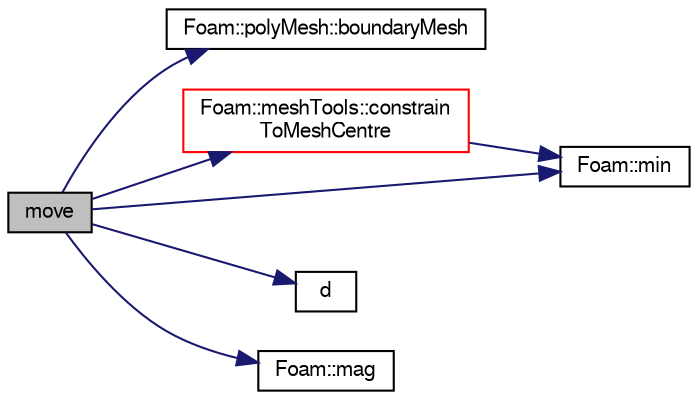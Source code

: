 digraph "move"
{
  bgcolor="transparent";
  edge [fontname="FreeSans",fontsize="10",labelfontname="FreeSans",labelfontsize="10"];
  node [fontname="FreeSans",fontsize="10",shape=record];
  rankdir="LR";
  Node277 [label="move",height=0.2,width=0.4,color="black", fillcolor="grey75", style="filled", fontcolor="black"];
  Node277 -> Node278 [color="midnightblue",fontsize="10",style="solid",fontname="FreeSans"];
  Node278 [label="Foam::polyMesh::boundaryMesh",height=0.2,width=0.4,color="black",URL="$a27410.html#a9f2b68c134340291eda6197f47f25484",tooltip="Return boundary mesh. "];
  Node277 -> Node279 [color="midnightblue",fontsize="10",style="solid",fontname="FreeSans"];
  Node279 [label="Foam::meshTools::constrain\lToMeshCentre",height=0.2,width=0.4,color="red",URL="$a21153.html#a26700ec74f3fbbdd3e210599cbaf2073",tooltip="Set the constrained components of position to mesh centre. "];
  Node279 -> Node282 [color="midnightblue",fontsize="10",style="solid",fontname="FreeSans"];
  Node282 [label="Foam::min",height=0.2,width=0.4,color="black",URL="$a21124.html#a253e112ad2d56d96230ff39ea7f442dc"];
  Node277 -> Node433 [color="midnightblue",fontsize="10",style="solid",fontname="FreeSans"];
  Node433 [label="d",height=0.2,width=0.4,color="black",URL="$a38951.html#aa182a9055736468dd160f12649a01fd1"];
  Node277 -> Node350 [color="midnightblue",fontsize="10",style="solid",fontname="FreeSans"];
  Node350 [label="Foam::mag",height=0.2,width=0.4,color="black",URL="$a21124.html#a929da2a3fdcf3dacbbe0487d3a330dae"];
  Node277 -> Node282 [color="midnightblue",fontsize="10",style="solid",fontname="FreeSans"];
}
